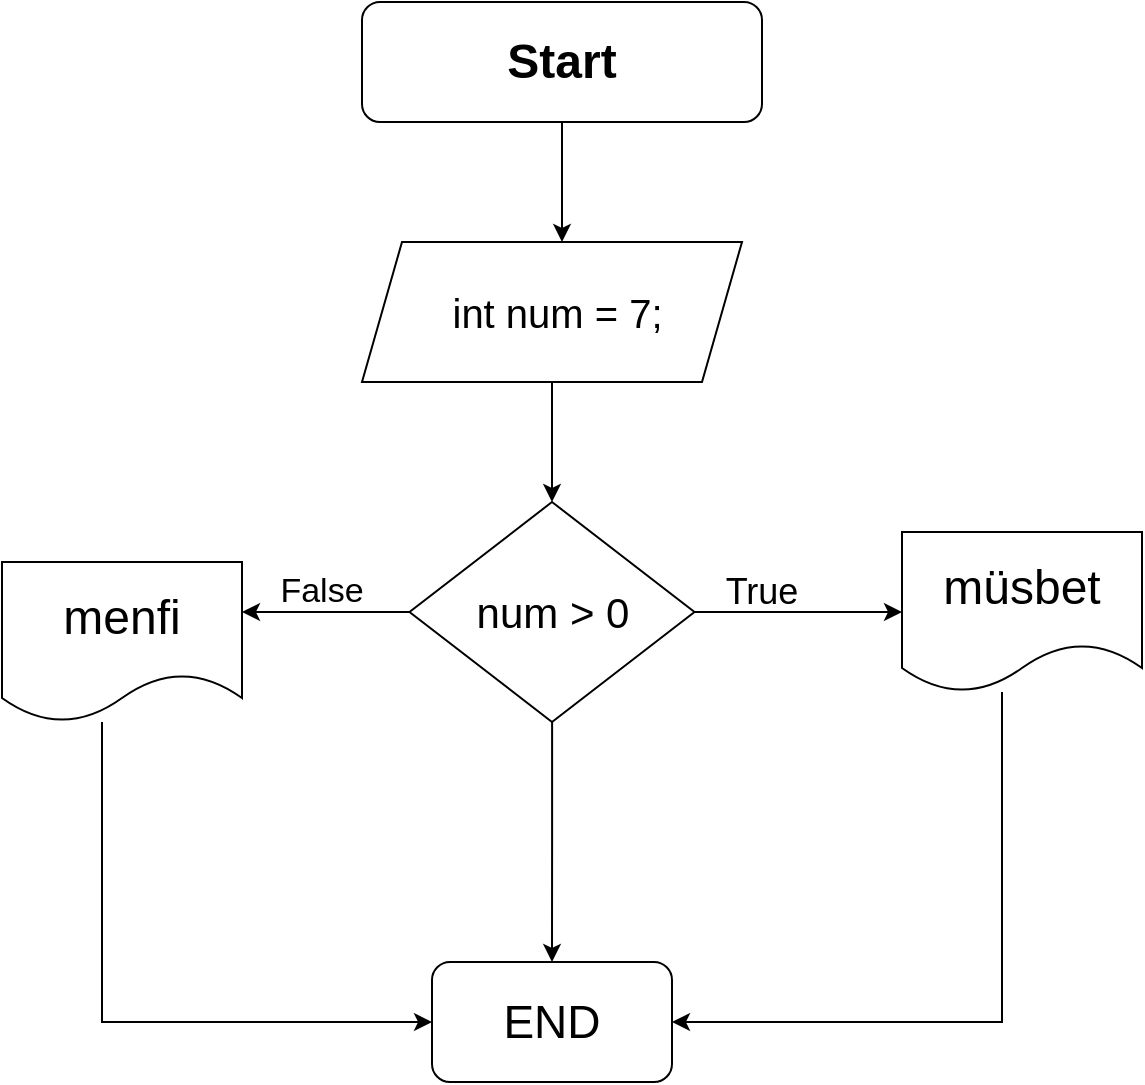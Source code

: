<mxfile version="24.7.7">
  <diagram id="C5RBs43oDa-KdzZeNtuy" name="Page-1">
    <mxGraphModel dx="1500" dy="796" grid="1" gridSize="10" guides="1" tooltips="1" connect="1" arrows="1" fold="1" page="1" pageScale="1" pageWidth="827" pageHeight="1169" math="0" shadow="0">
      <root>
        <mxCell id="WIyWlLk6GJQsqaUBKTNV-0" />
        <mxCell id="WIyWlLk6GJQsqaUBKTNV-1" parent="WIyWlLk6GJQsqaUBKTNV-0" />
        <mxCell id="DnL3-409vMnIPWBH1ea4-2" style="edgeStyle=orthogonalEdgeStyle;rounded=0;orthogonalLoop=1;jettySize=auto;html=1;" edge="1" parent="WIyWlLk6GJQsqaUBKTNV-1" source="DnL3-409vMnIPWBH1ea4-0">
          <mxGeometry relative="1" as="geometry">
            <mxPoint x="390" y="180" as="targetPoint" />
          </mxGeometry>
        </mxCell>
        <mxCell id="DnL3-409vMnIPWBH1ea4-0" value="&lt;h1&gt;Start&lt;/h1&gt;" style="rounded=1;whiteSpace=wrap;html=1;" vertex="1" parent="WIyWlLk6GJQsqaUBKTNV-1">
          <mxGeometry x="290" y="60" width="200" height="60" as="geometry" />
        </mxCell>
        <mxCell id="DnL3-409vMnIPWBH1ea4-4" style="edgeStyle=orthogonalEdgeStyle;rounded=0;orthogonalLoop=1;jettySize=auto;html=1;entryX=0.5;entryY=0;entryDx=0;entryDy=0;" edge="1" parent="WIyWlLk6GJQsqaUBKTNV-1" source="DnL3-409vMnIPWBH1ea4-1" target="DnL3-409vMnIPWBH1ea4-3">
          <mxGeometry relative="1" as="geometry" />
        </mxCell>
        <mxCell id="DnL3-409vMnIPWBH1ea4-1" value="&lt;font style=&quot;font-size: 20px;&quot;&gt;&amp;nbsp;int num = 7;&lt;/font&gt;" style="shape=parallelogram;perimeter=parallelogramPerimeter;whiteSpace=wrap;html=1;fixedSize=1;" vertex="1" parent="WIyWlLk6GJQsqaUBKTNV-1">
          <mxGeometry x="290" y="180" width="190" height="70" as="geometry" />
        </mxCell>
        <mxCell id="DnL3-409vMnIPWBH1ea4-8" style="edgeStyle=orthogonalEdgeStyle;rounded=0;orthogonalLoop=1;jettySize=auto;html=1;" edge="1" parent="WIyWlLk6GJQsqaUBKTNV-1" source="DnL3-409vMnIPWBH1ea4-3">
          <mxGeometry relative="1" as="geometry">
            <mxPoint x="230" y="365" as="targetPoint" />
          </mxGeometry>
        </mxCell>
        <mxCell id="DnL3-409vMnIPWBH1ea4-11" style="edgeStyle=orthogonalEdgeStyle;rounded=0;orthogonalLoop=1;jettySize=auto;html=1;entryX=0;entryY=0.5;entryDx=0;entryDy=0;" edge="1" parent="WIyWlLk6GJQsqaUBKTNV-1" source="DnL3-409vMnIPWBH1ea4-3" target="DnL3-409vMnIPWBH1ea4-10">
          <mxGeometry relative="1" as="geometry" />
        </mxCell>
        <mxCell id="DnL3-409vMnIPWBH1ea4-13" style="edgeStyle=orthogonalEdgeStyle;rounded=0;orthogonalLoop=1;jettySize=auto;html=1;entryX=0.5;entryY=0;entryDx=0;entryDy=0;" edge="1" parent="WIyWlLk6GJQsqaUBKTNV-1" source="DnL3-409vMnIPWBH1ea4-3" target="DnL3-409vMnIPWBH1ea4-12">
          <mxGeometry relative="1" as="geometry">
            <mxPoint x="385" y="530" as="targetPoint" />
          </mxGeometry>
        </mxCell>
        <mxCell id="DnL3-409vMnIPWBH1ea4-3" value="&lt;font style=&quot;font-size: 21px;&quot;&gt;num &amp;gt; 0&lt;/font&gt;" style="rhombus;whiteSpace=wrap;html=1;" vertex="1" parent="WIyWlLk6GJQsqaUBKTNV-1">
          <mxGeometry x="313.75" y="310" width="142.5" height="110" as="geometry" />
        </mxCell>
        <mxCell id="DnL3-409vMnIPWBH1ea4-14" style="edgeStyle=orthogonalEdgeStyle;rounded=0;orthogonalLoop=1;jettySize=auto;html=1;entryX=0;entryY=0.5;entryDx=0;entryDy=0;" edge="1" parent="WIyWlLk6GJQsqaUBKTNV-1" source="DnL3-409vMnIPWBH1ea4-5" target="DnL3-409vMnIPWBH1ea4-12">
          <mxGeometry relative="1" as="geometry">
            <Array as="points">
              <mxPoint x="160" y="570" />
            </Array>
          </mxGeometry>
        </mxCell>
        <mxCell id="DnL3-409vMnIPWBH1ea4-5" value="&lt;font style=&quot;font-size: 24px;&quot;&gt;menfi&lt;/font&gt;" style="shape=document;whiteSpace=wrap;html=1;boundedLbl=1;" vertex="1" parent="WIyWlLk6GJQsqaUBKTNV-1">
          <mxGeometry x="110" y="340" width="120" height="80" as="geometry" />
        </mxCell>
        <mxCell id="DnL3-409vMnIPWBH1ea4-9" value="&lt;font style=&quot;font-size: 17px;&quot;&gt;False&lt;/font&gt;" style="text;html=1;align=center;verticalAlign=middle;whiteSpace=wrap;rounded=0;" vertex="1" parent="WIyWlLk6GJQsqaUBKTNV-1">
          <mxGeometry x="240" y="340" width="60" height="30" as="geometry" />
        </mxCell>
        <mxCell id="DnL3-409vMnIPWBH1ea4-15" style="edgeStyle=orthogonalEdgeStyle;rounded=0;orthogonalLoop=1;jettySize=auto;html=1;entryX=1;entryY=0.5;entryDx=0;entryDy=0;" edge="1" parent="WIyWlLk6GJQsqaUBKTNV-1" source="DnL3-409vMnIPWBH1ea4-10" target="DnL3-409vMnIPWBH1ea4-12">
          <mxGeometry relative="1" as="geometry">
            <Array as="points">
              <mxPoint x="610" y="570" />
            </Array>
          </mxGeometry>
        </mxCell>
        <mxCell id="DnL3-409vMnIPWBH1ea4-10" value="&lt;font style=&quot;font-size: 24px;&quot;&gt;müsbet&lt;/font&gt;" style="shape=document;whiteSpace=wrap;html=1;boundedLbl=1;" vertex="1" parent="WIyWlLk6GJQsqaUBKTNV-1">
          <mxGeometry x="560" y="325" width="120" height="80" as="geometry" />
        </mxCell>
        <mxCell id="DnL3-409vMnIPWBH1ea4-12" value="&lt;font style=&quot;font-size: 23px;&quot;&gt;END&lt;/font&gt;" style="rounded=1;whiteSpace=wrap;html=1;" vertex="1" parent="WIyWlLk6GJQsqaUBKTNV-1">
          <mxGeometry x="325" y="540" width="120" height="60" as="geometry" />
        </mxCell>
        <mxCell id="DnL3-409vMnIPWBH1ea4-21" value="&lt;font style=&quot;font-size: 18px;&quot;&gt;True&lt;/font&gt;" style="text;html=1;align=center;verticalAlign=middle;whiteSpace=wrap;rounded=0;" vertex="1" parent="WIyWlLk6GJQsqaUBKTNV-1">
          <mxGeometry x="460" y="340" width="60" height="30" as="geometry" />
        </mxCell>
      </root>
    </mxGraphModel>
  </diagram>
</mxfile>
